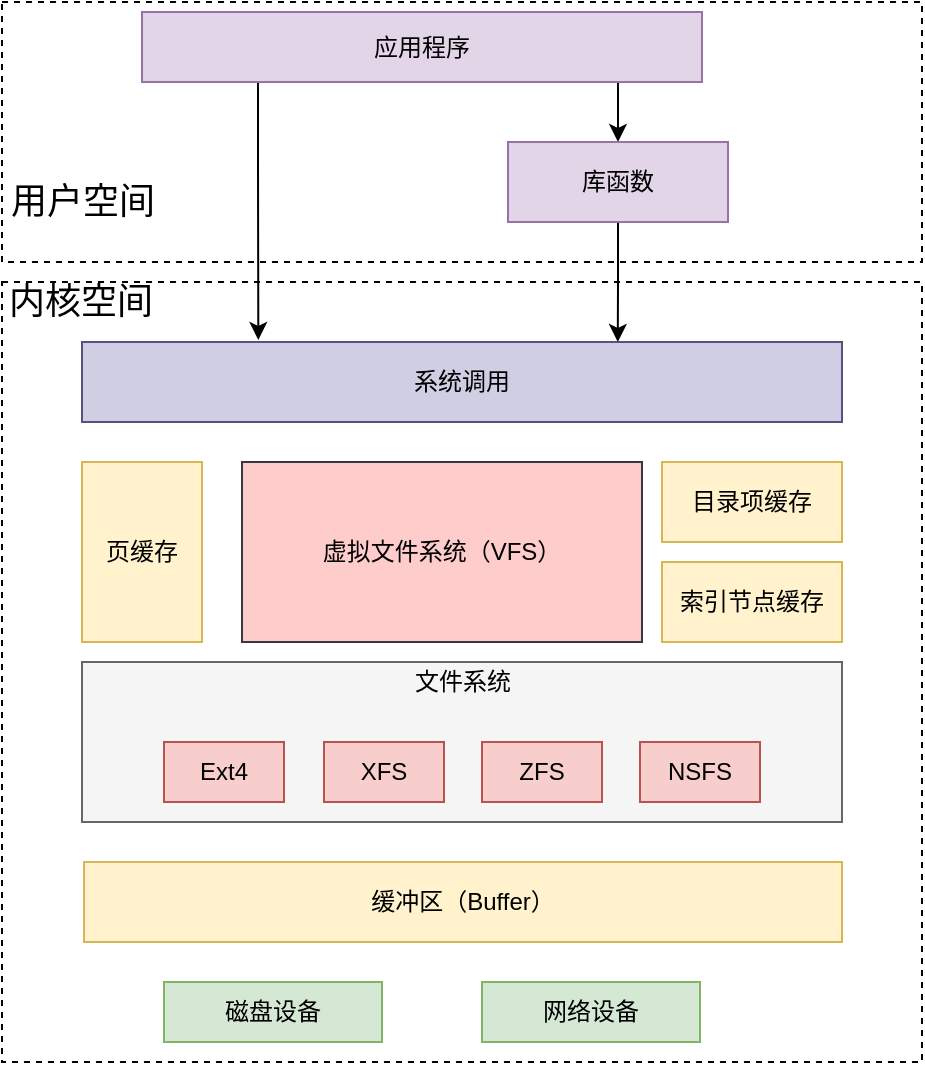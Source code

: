 <mxfile version="10.6.0" type="github"><diagram id="wrLiC5KKFHb4O18mGof-" name="Page-1"><mxGraphModel dx="918" dy="535" grid="1" gridSize="10" guides="1" tooltips="1" connect="1" arrows="1" fold="1" page="1" pageScale="1" pageWidth="827" pageHeight="1169" math="0" shadow="0"><root><mxCell id="0"/><mxCell id="1" parent="0"/><mxCell id="MI6txwLAKoSyVraXTARG-1" value="" style="rounded=0;whiteSpace=wrap;html=1;dashed=1;strokeWidth=1;perimeterSpacing=4;shadow=0;comic=0;glass=0;" parent="1" vertex="1"><mxGeometry x="160" y="40" width="460" height="130" as="geometry"/></mxCell><mxCell id="MI6txwLAKoSyVraXTARG-2" value="" style="rounded=0;whiteSpace=wrap;html=1;shadow=0;glass=0;dashed=1;comic=0;strokeWidth=1;" parent="1" vertex="1"><mxGeometry x="160" y="180" width="460" height="390" as="geometry"/></mxCell><mxCell id="FIA-f1hCc0TlyfiDSRPt-1" style="edgeStyle=orthogonalEdgeStyle;rounded=0;orthogonalLoop=1;jettySize=auto;html=1;entryX=0.232;entryY=-0.025;entryDx=0;entryDy=0;entryPerimeter=0;" edge="1" parent="1" source="MI6txwLAKoSyVraXTARG-3" target="MI6txwLAKoSyVraXTARG-6"><mxGeometry relative="1" as="geometry"><Array as="points"><mxPoint x="288" y="120"/><mxPoint x="288" y="120"/></Array></mxGeometry></mxCell><mxCell id="FIA-f1hCc0TlyfiDSRPt-2" style="edgeStyle=orthogonalEdgeStyle;rounded=0;orthogonalLoop=1;jettySize=auto;html=1;entryX=0.5;entryY=0;entryDx=0;entryDy=0;" edge="1" parent="1" source="MI6txwLAKoSyVraXTARG-3" target="MI6txwLAKoSyVraXTARG-4"><mxGeometry relative="1" as="geometry"><Array as="points"><mxPoint x="468" y="90"/><mxPoint x="468" y="90"/></Array></mxGeometry></mxCell><mxCell id="MI6txwLAKoSyVraXTARG-3" value="应用程序" style="rounded=0;whiteSpace=wrap;html=1;shadow=0;glass=0;comic=0;strokeWidth=1;fillColor=#e1d5e7;strokeColor=#9673a6;" parent="1" vertex="1"><mxGeometry x="230" y="45" width="280" height="35" as="geometry"/></mxCell><mxCell id="FIA-f1hCc0TlyfiDSRPt-5" style="edgeStyle=orthogonalEdgeStyle;rounded=0;orthogonalLoop=1;jettySize=auto;html=1;entryX=0.705;entryY=0;entryDx=0;entryDy=0;entryPerimeter=0;" edge="1" parent="1" source="MI6txwLAKoSyVraXTARG-4" target="MI6txwLAKoSyVraXTARG-6"><mxGeometry relative="1" as="geometry"/></mxCell><mxCell id="MI6txwLAKoSyVraXTARG-4" value="库函数" style="rounded=0;whiteSpace=wrap;html=1;shadow=0;glass=0;comic=0;strokeWidth=1;fillColor=#e1d5e7;strokeColor=#9673a6;" parent="1" vertex="1"><mxGeometry x="413" y="110" width="110" height="40" as="geometry"/></mxCell><mxCell id="MI6txwLAKoSyVraXTARG-6" value="系统调用" style="rounded=1;whiteSpace=wrap;html=1;shadow=0;glass=0;comic=0;strokeWidth=1;fillColor=#d0cee2;arcSize=0;strokeColor=#56517e;" parent="1" vertex="1"><mxGeometry x="200" y="210" width="380" height="40" as="geometry"/></mxCell><mxCell id="MI6txwLAKoSyVraXTARG-8" value="虚拟文件系统（VFS）" style="rounded=0;whiteSpace=wrap;html=1;shadow=0;glass=0;comic=0;strokeWidth=1;fillColor=#ffcccc;strokeColor=#36393d;" parent="1" vertex="1"><mxGeometry x="280" y="270" width="200" height="90" as="geometry"/></mxCell><mxCell id="MI6txwLAKoSyVraXTARG-9" value="页缓存" style="rounded=0;whiteSpace=wrap;html=1;shadow=0;glass=0;comic=0;strokeWidth=1;fillColor=#fff2cc;strokeColor=#d6b656;" parent="1" vertex="1"><mxGeometry x="200" y="270" width="60" height="90" as="geometry"/></mxCell><mxCell id="MI6txwLAKoSyVraXTARG-10" value="目录项缓存" style="rounded=0;whiteSpace=wrap;html=1;shadow=0;glass=0;comic=0;strokeWidth=1;fillColor=#fff2cc;strokeColor=#d6b656;" parent="1" vertex="1"><mxGeometry x="490" y="270" width="90" height="40" as="geometry"/></mxCell><mxCell id="MI6txwLAKoSyVraXTARG-11" value="索引节点缓存" style="rounded=0;whiteSpace=wrap;html=1;shadow=0;glass=0;comic=0;strokeWidth=1;fillColor=#fff2cc;strokeColor=#d6b656;" parent="1" vertex="1"><mxGeometry x="490" y="320" width="90" height="40" as="geometry"/></mxCell><mxCell id="MI6txwLAKoSyVraXTARG-12" value="" style="rounded=0;whiteSpace=wrap;html=1;shadow=0;glass=0;comic=0;strokeWidth=1;fillColor=#f5f5f5;strokeColor=#666666;fontColor=#333333;" parent="1" vertex="1"><mxGeometry x="200" y="370" width="380" height="80" as="geometry"/></mxCell><mxCell id="MI6txwLAKoSyVraXTARG-14" value="Ext4" style="rounded=0;whiteSpace=wrap;html=1;shadow=0;glass=0;comic=0;strokeWidth=1;fillColor=#f8cecc;strokeColor=#b85450;" parent="1" vertex="1"><mxGeometry x="241" y="410" width="60" height="30" as="geometry"/></mxCell><mxCell id="MI6txwLAKoSyVraXTARG-15" value="XFS" style="rounded=0;whiteSpace=wrap;html=1;shadow=0;glass=0;comic=0;strokeWidth=1;fillColor=#f8cecc;strokeColor=#b85450;" parent="1" vertex="1"><mxGeometry x="321" y="410" width="60" height="30" as="geometry"/></mxCell><mxCell id="MI6txwLAKoSyVraXTARG-16" value="NSFS" style="rounded=0;whiteSpace=wrap;html=1;shadow=0;glass=0;comic=0;strokeWidth=1;fillColor=#f8cecc;strokeColor=#b85450;" parent="1" vertex="1"><mxGeometry x="479" y="410" width="60" height="30" as="geometry"/></mxCell><mxCell id="MI6txwLAKoSyVraXTARG-17" value="ZFS" style="rounded=0;whiteSpace=wrap;html=1;shadow=0;glass=0;comic=0;strokeWidth=1;fillColor=#f8cecc;strokeColor=#b85450;" parent="1" vertex="1"><mxGeometry x="400" y="410" width="60" height="30" as="geometry"/></mxCell><mxCell id="MI6txwLAKoSyVraXTARG-19" value="缓冲区（Buffer）" style="rounded=0;whiteSpace=wrap;html=1;shadow=0;glass=0;comic=0;strokeWidth=1;fillColor=#fff2cc;strokeColor=#d6b656;" parent="1" vertex="1"><mxGeometry x="201" y="470" width="379" height="40" as="geometry"/></mxCell><mxCell id="MI6txwLAKoSyVraXTARG-20" value="磁盘设备" style="rounded=0;whiteSpace=wrap;html=1;shadow=0;glass=0;comic=0;strokeWidth=1;fillColor=#d5e8d4;strokeColor=#82b366;" parent="1" vertex="1"><mxGeometry x="241" y="530" width="109" height="30" as="geometry"/></mxCell><mxCell id="MI6txwLAKoSyVraXTARG-21" value="网络设备" style="rounded=0;whiteSpace=wrap;html=1;shadow=0;glass=0;comic=0;strokeWidth=1;fillColor=#d5e8d4;strokeColor=#82b366;" parent="1" vertex="1"><mxGeometry x="400" y="530" width="109" height="30" as="geometry"/></mxCell><mxCell id="MI6txwLAKoSyVraXTARG-22" value="文件系统" style="text;html=1;strokeColor=none;fillColor=none;align=center;verticalAlign=middle;whiteSpace=wrap;rounded=0;shadow=0;glass=0;comic=0;" parent="1" vertex="1"><mxGeometry x="351" y="370" width="79" height="20" as="geometry"/></mxCell><mxCell id="MI6txwLAKoSyVraXTARG-23" value="用户空间" style="text;html=1;strokeColor=none;fillColor=none;align=center;verticalAlign=middle;whiteSpace=wrap;rounded=0;shadow=0;glass=0;comic=0;fontSize=18;" parent="1" vertex="1"><mxGeometry x="161" y="130" width="79" height="20" as="geometry"/></mxCell><mxCell id="MI6txwLAKoSyVraXTARG-24" value="内核空间" style="text;html=1;strokeColor=none;fillColor=none;align=center;verticalAlign=middle;whiteSpace=wrap;rounded=0;shadow=0;glass=0;comic=0;fontSize=18;" parent="1" vertex="1"><mxGeometry x="160" y="180" width="79" height="20" as="geometry"/></mxCell></root></mxGraphModel></diagram></mxfile>